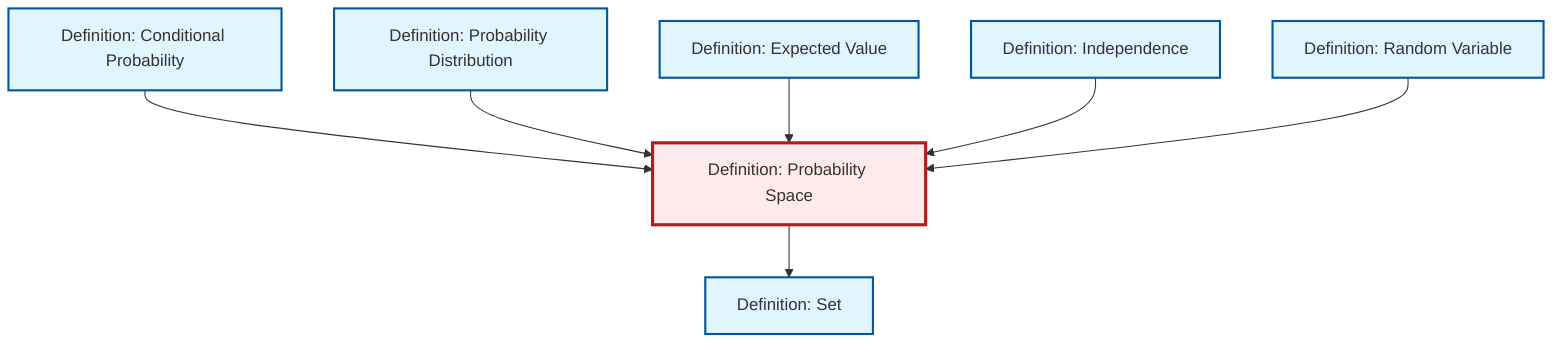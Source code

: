 graph TD
    classDef definition fill:#e1f5fe,stroke:#01579b,stroke-width:2px
    classDef theorem fill:#f3e5f5,stroke:#4a148c,stroke-width:2px
    classDef axiom fill:#fff3e0,stroke:#e65100,stroke-width:2px
    classDef example fill:#e8f5e9,stroke:#1b5e20,stroke-width:2px
    classDef current fill:#ffebee,stroke:#b71c1c,stroke-width:3px
    def-independence["Definition: Independence"]:::definition
    def-probability-distribution["Definition: Probability Distribution"]:::definition
    def-expectation["Definition: Expected Value"]:::definition
    def-conditional-probability["Definition: Conditional Probability"]:::definition
    def-set["Definition: Set"]:::definition
    def-probability-space["Definition: Probability Space"]:::definition
    def-random-variable["Definition: Random Variable"]:::definition
    def-conditional-probability --> def-probability-space
    def-probability-space --> def-set
    def-probability-distribution --> def-probability-space
    def-expectation --> def-probability-space
    def-independence --> def-probability-space
    def-random-variable --> def-probability-space
    class def-probability-space current
